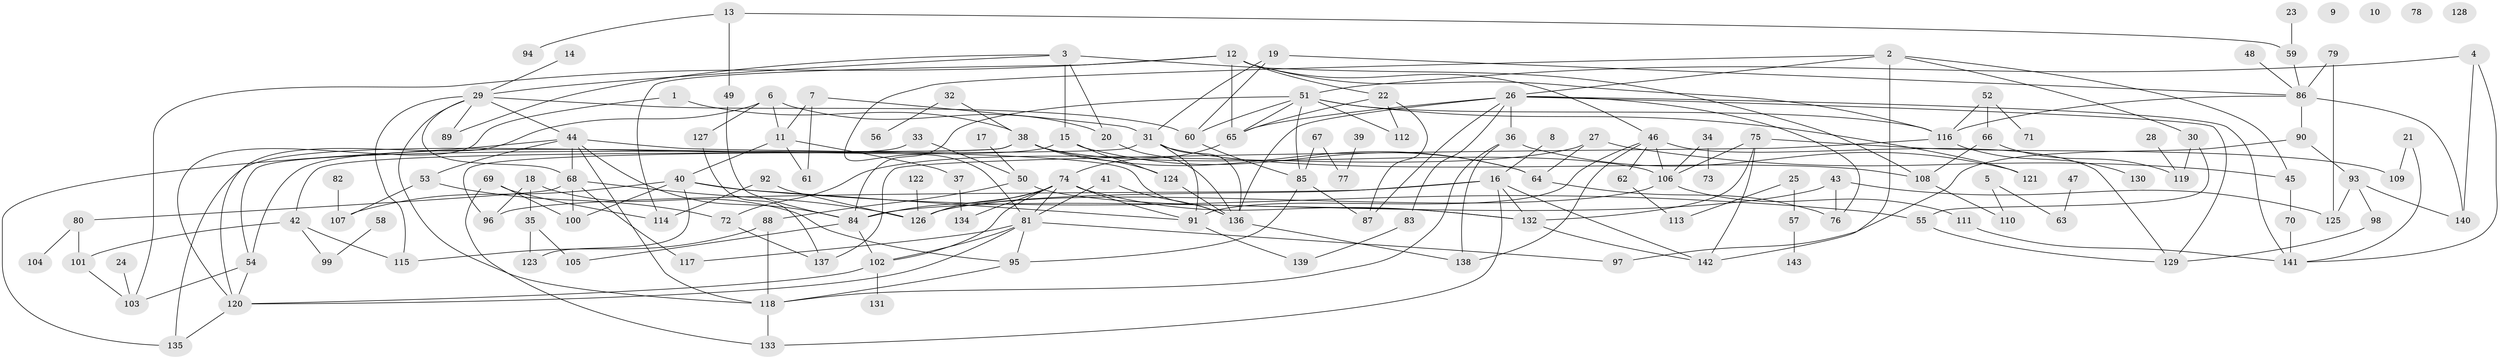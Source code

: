// coarse degree distribution, {2: 0.2708333333333333, 6: 0.041666666666666664, 4: 0.15625, 8: 0.0625, 5: 0.07291666666666667, 0: 0.041666666666666664, 1: 0.125, 3: 0.14583333333333334, 12: 0.010416666666666666, 9: 0.010416666666666666, 11: 0.020833333333333332, 7: 0.020833333333333332, 10: 0.020833333333333332}
// Generated by graph-tools (version 1.1) at 2025/23/03/03/25 07:23:28]
// undirected, 143 vertices, 227 edges
graph export_dot {
graph [start="1"]
  node [color=gray90,style=filled];
  1;
  2;
  3;
  4;
  5;
  6;
  7;
  8;
  9;
  10;
  11;
  12;
  13;
  14;
  15;
  16;
  17;
  18;
  19;
  20;
  21;
  22;
  23;
  24;
  25;
  26;
  27;
  28;
  29;
  30;
  31;
  32;
  33;
  34;
  35;
  36;
  37;
  38;
  39;
  40;
  41;
  42;
  43;
  44;
  45;
  46;
  47;
  48;
  49;
  50;
  51;
  52;
  53;
  54;
  55;
  56;
  57;
  58;
  59;
  60;
  61;
  62;
  63;
  64;
  65;
  66;
  67;
  68;
  69;
  70;
  71;
  72;
  73;
  74;
  75;
  76;
  77;
  78;
  79;
  80;
  81;
  82;
  83;
  84;
  85;
  86;
  87;
  88;
  89;
  90;
  91;
  92;
  93;
  94;
  95;
  96;
  97;
  98;
  99;
  100;
  101;
  102;
  103;
  104;
  105;
  106;
  107;
  108;
  109;
  110;
  111;
  112;
  113;
  114;
  115;
  116;
  117;
  118;
  119;
  120;
  121;
  122;
  123;
  124;
  125;
  126;
  127;
  128;
  129;
  130;
  131;
  132;
  133;
  134;
  135;
  136;
  137;
  138;
  139;
  140;
  141;
  142;
  143;
  1 -- 38;
  1 -- 120;
  2 -- 26;
  2 -- 30;
  2 -- 45;
  2 -- 81;
  2 -- 142;
  3 -- 15;
  3 -- 20;
  3 -- 29;
  3 -- 89;
  3 -- 108;
  4 -- 51;
  4 -- 140;
  4 -- 141;
  5 -- 63;
  5 -- 110;
  6 -- 11;
  6 -- 20;
  6 -- 120;
  6 -- 127;
  7 -- 11;
  7 -- 31;
  7 -- 61;
  8 -- 16;
  11 -- 37;
  11 -- 40;
  11 -- 61;
  12 -- 22;
  12 -- 46;
  12 -- 65;
  12 -- 103;
  12 -- 114;
  12 -- 116;
  13 -- 49;
  13 -- 59;
  13 -- 94;
  14 -- 29;
  15 -- 54;
  15 -- 64;
  15 -- 124;
  16 -- 96;
  16 -- 126;
  16 -- 132;
  16 -- 133;
  16 -- 142;
  17 -- 50;
  18 -- 35;
  18 -- 95;
  18 -- 96;
  19 -- 31;
  19 -- 60;
  19 -- 86;
  20 -- 136;
  21 -- 109;
  21 -- 141;
  22 -- 65;
  22 -- 87;
  22 -- 112;
  23 -- 59;
  24 -- 103;
  25 -- 57;
  25 -- 113;
  26 -- 36;
  26 -- 65;
  26 -- 76;
  26 -- 83;
  26 -- 87;
  26 -- 129;
  26 -- 136;
  26 -- 141;
  27 -- 45;
  27 -- 64;
  27 -- 72;
  28 -- 119;
  29 -- 44;
  29 -- 60;
  29 -- 68;
  29 -- 89;
  29 -- 115;
  29 -- 118;
  30 -- 55;
  30 -- 119;
  31 -- 42;
  31 -- 91;
  31 -- 108;
  31 -- 136;
  32 -- 38;
  32 -- 56;
  33 -- 50;
  33 -- 135;
  34 -- 73;
  34 -- 106;
  35 -- 105;
  35 -- 123;
  36 -- 118;
  36 -- 121;
  36 -- 138;
  37 -- 134;
  38 -- 54;
  38 -- 64;
  38 -- 96;
  38 -- 106;
  38 -- 124;
  39 -- 77;
  40 -- 55;
  40 -- 91;
  40 -- 100;
  40 -- 107;
  40 -- 123;
  41 -- 81;
  41 -- 136;
  42 -- 99;
  42 -- 101;
  42 -- 115;
  43 -- 76;
  43 -- 84;
  43 -- 125;
  44 -- 53;
  44 -- 68;
  44 -- 84;
  44 -- 118;
  44 -- 135;
  44 -- 136;
  45 -- 70;
  46 -- 62;
  46 -- 91;
  46 -- 106;
  46 -- 129;
  46 -- 138;
  47 -- 63;
  48 -- 86;
  49 -- 84;
  50 -- 88;
  50 -- 132;
  51 -- 60;
  51 -- 65;
  51 -- 84;
  51 -- 85;
  51 -- 112;
  51 -- 116;
  51 -- 121;
  52 -- 66;
  52 -- 71;
  52 -- 116;
  53 -- 72;
  53 -- 107;
  54 -- 103;
  54 -- 120;
  55 -- 129;
  57 -- 143;
  58 -- 99;
  59 -- 86;
  60 -- 85;
  62 -- 113;
  64 -- 76;
  65 -- 74;
  66 -- 108;
  66 -- 119;
  67 -- 77;
  67 -- 85;
  68 -- 80;
  68 -- 100;
  68 -- 117;
  68 -- 126;
  69 -- 100;
  69 -- 114;
  69 -- 133;
  70 -- 141;
  72 -- 137;
  74 -- 81;
  74 -- 84;
  74 -- 91;
  74 -- 102;
  74 -- 126;
  74 -- 132;
  74 -- 134;
  75 -- 106;
  75 -- 109;
  75 -- 132;
  75 -- 142;
  79 -- 86;
  79 -- 125;
  80 -- 101;
  80 -- 104;
  81 -- 95;
  81 -- 97;
  81 -- 102;
  81 -- 117;
  81 -- 120;
  82 -- 107;
  83 -- 139;
  84 -- 102;
  84 -- 105;
  85 -- 87;
  85 -- 95;
  86 -- 90;
  86 -- 116;
  86 -- 140;
  88 -- 115;
  88 -- 118;
  90 -- 93;
  90 -- 97;
  91 -- 139;
  92 -- 114;
  92 -- 126;
  93 -- 98;
  93 -- 125;
  93 -- 140;
  95 -- 118;
  98 -- 129;
  101 -- 103;
  102 -- 120;
  102 -- 131;
  106 -- 111;
  106 -- 126;
  108 -- 110;
  111 -- 141;
  116 -- 130;
  116 -- 137;
  118 -- 133;
  120 -- 135;
  122 -- 126;
  124 -- 136;
  127 -- 137;
  132 -- 142;
  136 -- 138;
}

